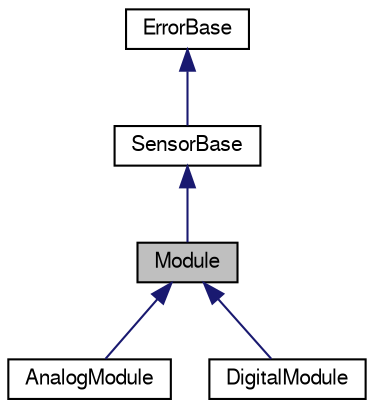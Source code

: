 digraph "Module"
{
  bgcolor="transparent";
  edge [fontname="FreeSans",fontsize="10",labelfontname="FreeSans",labelfontsize="10"];
  node [fontname="FreeSans",fontsize="10",shape=record];
  Node1 [label="Module",height=0.2,width=0.4,color="black", fillcolor="grey75", style="filled" fontcolor="black"];
  Node2 -> Node1 [dir="back",color="midnightblue",fontsize="10",style="solid",fontname="FreeSans"];
  Node2 [label="SensorBase",height=0.2,width=0.4,color="black",URL="$class_sensor_base.html"];
  Node3 -> Node2 [dir="back",color="midnightblue",fontsize="10",style="solid",fontname="FreeSans"];
  Node3 [label="ErrorBase",height=0.2,width=0.4,color="black",URL="$class_error_base.html"];
  Node1 -> Node4 [dir="back",color="midnightblue",fontsize="10",style="solid",fontname="FreeSans"];
  Node4 [label="AnalogModule",height=0.2,width=0.4,color="black",URL="$class_analog_module.html"];
  Node1 -> Node5 [dir="back",color="midnightblue",fontsize="10",style="solid",fontname="FreeSans"];
  Node5 [label="DigitalModule",height=0.2,width=0.4,color="black",URL="$class_digital_module.html"];
}
